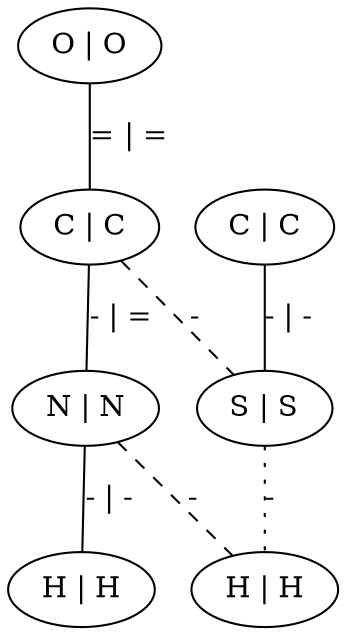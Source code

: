 graph G {
	0 [ label="O | O" ]
	1 [ label="C | C" ]
	2 [ label="N | N" ]
	3 [ label="H | H" ]
	4 [ label="C | C" ]
	5 [ label="S | S" ]
	6 [ label="H | H" ]
	0 -- 1 [ label="= | =" ]
	1 -- 2 [ label="- | =" ]
	1 -- 5 [ style=dashed label="-" ]
	2 -- 3 [ label="- | -" ]
	2 -- 6 [ style=dashed label="-" ]
	4 -- 5 [ label="- | -" ]
	5 -- 6 [ style=dotted label="-" ]
}
